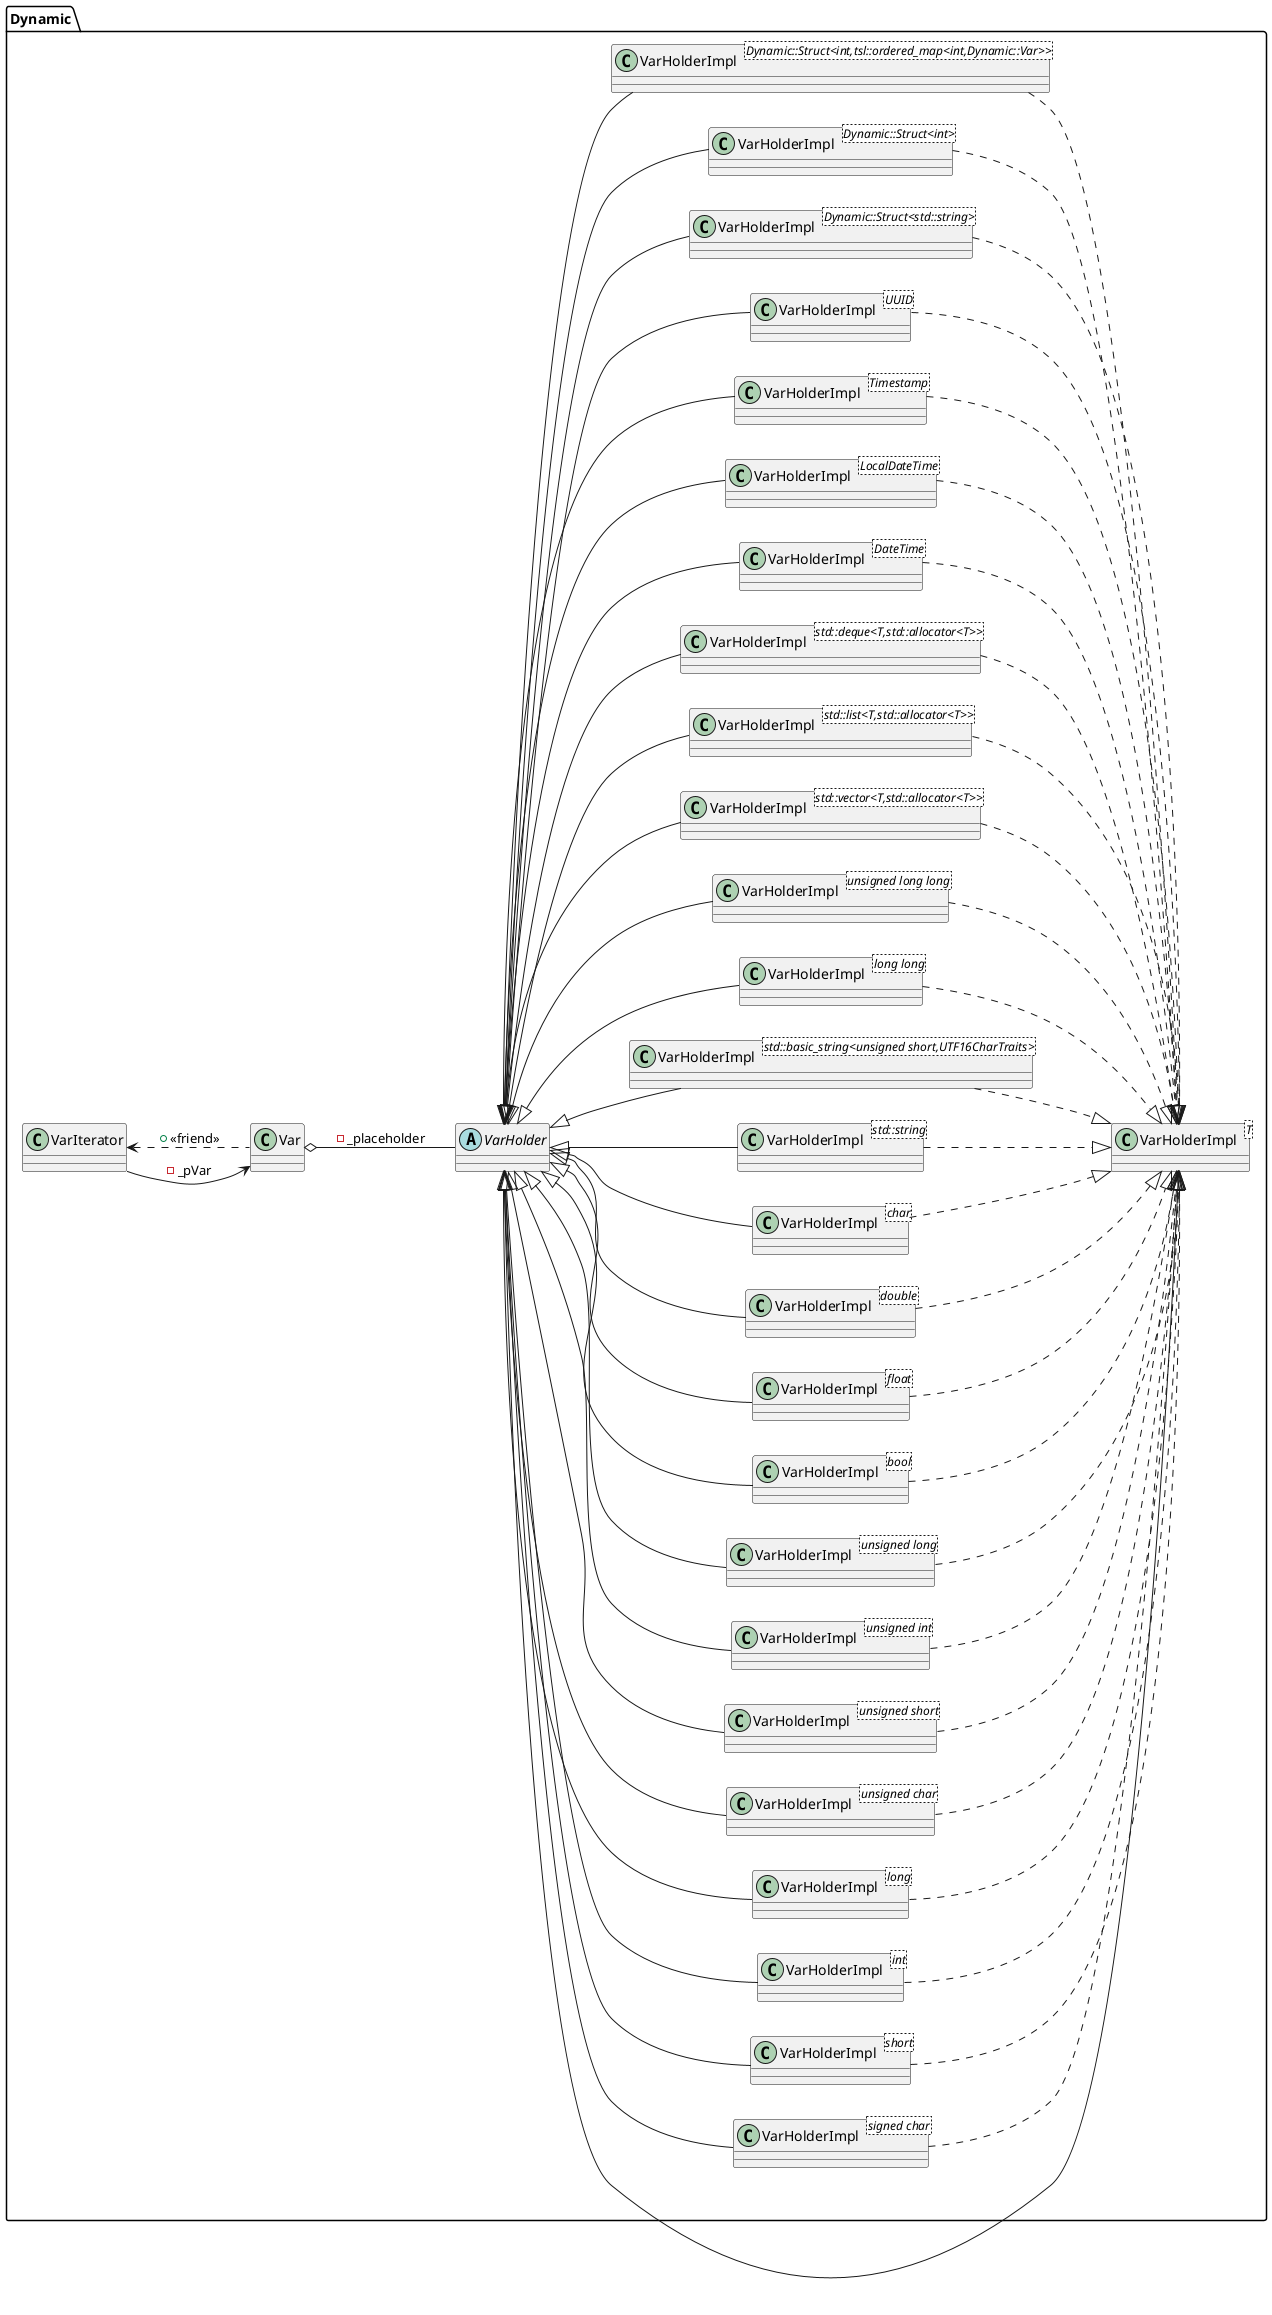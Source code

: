 @startuml
left to right direction
package [Dynamic] as C_0002281307121949168090 {
abstract "VarHolder" as C_0000820091630223006238
abstract C_0000820091630223006238 [[https://github.com/pocoproject/poco/blob/9fc117d585e552ae3327b56900df9cc40653d574/Foundation/include/Poco/Dynamic/VarHolder.h#L104{VarHolder}]] {
}
class "VarHolderImpl<T>" as C_0001112867090784569162
class C_0001112867090784569162 [[https://github.com/pocoproject/poco/blob/9fc117d585e552ae3327b56900df9cc40653d574/Foundation/include/Poco/Dynamic/VarHolder.h#L705{VarHolderImpl}]] {
}
class "VarHolderImpl<signed char>" as C_0002149165824584484566
class C_0002149165824584484566 [[https://github.com/pocoproject/poco/blob/9fc117d585e552ae3327b56900df9cc40653d574/Foundation/include/Poco/Dynamic/VarHolder.h#L759{VarHolderImpl}]] {
}
class "VarHolderImpl<short>" as C_0000198808093629002393
class C_0000198808093629002393 [[https://github.com/pocoproject/poco/blob/9fc117d585e552ae3327b56900df9cc40653d574/Foundation/include/Poco/Dynamic/VarHolder.h#L915{VarHolderImpl}]] {
}
class "VarHolderImpl<int>" as C_0000976768452323437983
class C_0000976768452323437983 [[https://github.com/pocoproject/poco/blob/9fc117d585e552ae3327b56900df9cc40653d574/Foundation/include/Poco/Dynamic/VarHolder.h#L1068{VarHolderImpl}]] {
}
class "VarHolderImpl<long>" as C_0001804431617899042426
class C_0001804431617899042426 [[https://github.com/pocoproject/poco/blob/9fc117d585e552ae3327b56900df9cc40653d574/Foundation/include/Poco/Dynamic/VarHolder.h#L1220{VarHolderImpl}]] {
}
class "VarHolderImpl<unsigned char>" as C_0001832009513687525374
class C_0001832009513687525374 [[https://github.com/pocoproject/poco/blob/9fc117d585e552ae3327b56900df9cc40653d574/Foundation/include/Poco/Dynamic/VarHolder.h#L1387{VarHolderImpl}]] {
}
class "VarHolderImpl<unsigned short>" as C_0000572186414558919480
class C_0000572186414558919480 [[https://github.com/pocoproject/poco/blob/9fc117d585e552ae3327b56900df9cc40653d574/Foundation/include/Poco/Dynamic/VarHolder.h#L1539{VarHolderImpl}]] {
}
class "VarHolderImpl<unsigned int>" as C_0000166253842255815357
class C_0000166253842255815357 [[https://github.com/pocoproject/poco/blob/9fc117d585e552ae3327b56900df9cc40653d574/Foundation/include/Poco/Dynamic/VarHolder.h#L1691{VarHolderImpl}]] {
}
class "VarHolderImpl<unsigned long>" as C_0001459401574844645109
class C_0001459401574844645109 [[https://github.com/pocoproject/poco/blob/9fc117d585e552ae3327b56900df9cc40653d574/Foundation/include/Poco/Dynamic/VarHolder.h#L1843{VarHolderImpl}]] {
}
class "VarHolderImpl<bool>" as C_0000599279109574326060
class C_0000599279109574326060 [[https://github.com/pocoproject/poco/blob/9fc117d585e552ae3327b56900df9cc40653d574/Foundation/include/Poco/Dynamic/VarHolder.h#L2016{VarHolderImpl}]] {
}
class "VarHolderImpl<float>" as C_0000384619052225252533
class C_0000384619052225252533 [[https://github.com/pocoproject/poco/blob/9fc117d585e552ae3327b56900df9cc40653d574/Foundation/include/Poco/Dynamic/VarHolder.h#L2166{VarHolderImpl}]] {
}
class "VarHolderImpl<double>" as C_0002242257052791493112
class C_0002242257052791493112 [[https://github.com/pocoproject/poco/blob/9fc117d585e552ae3327b56900df9cc40653d574/Foundation/include/Poco/Dynamic/VarHolder.h#L2319{VarHolderImpl}]] {
}
class "VarHolderImpl<char>" as C_0001942181379759217898
class C_0001942181379759217898 [[https://github.com/pocoproject/poco/blob/9fc117d585e552ae3327b56900df9cc40653d574/Foundation/include/Poco/Dynamic/VarHolder.h#L2478{VarHolderImpl}]] {
}
class "VarHolderImpl<std::string>" as C_0002291903337356664508
class C_0002291903337356664508 [[https://github.com/pocoproject/poco/blob/9fc117d585e552ae3327b56900df9cc40653d574/Foundation/include/Poco/Dynamic/VarHolder.h#L2628{VarHolderImpl}]] {
}
class "VarHolderImpl<std::basic_string<unsigned short,UTF16CharTraits>>" as C_0001280441251658550342
class C_0001280441251658550342 [[https://github.com/pocoproject/poco/blob/9fc117d585e552ae3327b56900df9cc40653d574/Foundation/include/Poco/Dynamic/VarHolder.h#L2825{VarHolderImpl}]] {
}
class "VarHolderImpl<long long>" as C_0001646173285346905617
class C_0001646173285346905617 [[https://github.com/pocoproject/poco/blob/9fc117d585e552ae3327b56900df9cc40653d574/Foundation/include/Poco/Dynamic/VarHolder.h#L3309{VarHolderImpl}]] {
}
class "VarHolderImpl<unsigned long long>" as C_0001583654034047392858
class C_0001583654034047392858 [[https://github.com/pocoproject/poco/blob/9fc117d585e552ae3327b56900df9cc40653d574/Foundation/include/Poco/Dynamic/VarHolder.h#L3457{VarHolderImpl}]] {
}
class "VarHolderImpl<std::vector<T,std::allocator<T>>>" as C_0001958977447667255166
class C_0001958977447667255166 [[https://github.com/pocoproject/poco/blob/9fc117d585e552ae3327b56900df9cc40653d574/Foundation/include/Poco/Dynamic/VarHolder.h#L3608{VarHolderImpl}]] {
}
class "VarHolderImpl<std::list<T,std::allocator<T>>>" as C_0000080571782585268469
class C_0000080571782585268469 [[https://github.com/pocoproject/poco/blob/9fc117d585e552ae3327b56900df9cc40653d574/Foundation/include/Poco/Dynamic/VarHolder.h#L3673{VarHolderImpl}]] {
}
class "VarHolderImpl<std::deque<T,std::allocator<T>>>" as C_0001054432913031815629
class C_0001054432913031815629 [[https://github.com/pocoproject/poco/blob/9fc117d585e552ae3327b56900df9cc40653d574/Foundation/include/Poco/Dynamic/VarHolder.h#L3748{VarHolderImpl}]] {
}
class "VarHolderImpl<DateTime>" as C_0000699000175415913074
class C_0000699000175415913074 [[https://github.com/pocoproject/poco/blob/9fc117d585e552ae3327b56900df9cc40653d574/Foundation/include/Poco/Dynamic/VarHolder.h#L3813{VarHolderImpl}]] {
}
class "VarHolderImpl<LocalDateTime>" as C_0001850771625416044357
class C_0001850771625416044357 [[https://github.com/pocoproject/poco/blob/9fc117d585e552ae3327b56900df9cc40653d574/Foundation/include/Poco/Dynamic/VarHolder.h#L3963{VarHolderImpl}]] {
}
class "VarHolderImpl<Timestamp>" as C_0001458511670125196521
class C_0001458511670125196521 [[https://github.com/pocoproject/poco/blob/9fc117d585e552ae3327b56900df9cc40653d574/Foundation/include/Poco/Dynamic/VarHolder.h#L4098{VarHolderImpl}]] {
}
class "VarHolderImpl<UUID>" as C_0001286239480653274581
class C_0001286239480653274581 [[https://github.com/pocoproject/poco/blob/9fc117d585e552ae3327b56900df9cc40653d574/Foundation/include/Poco/Dynamic/VarHolder.h#L4233{VarHolderImpl}]] {
}
class "VarIterator" as C_0002237184725500898553
class C_0002237184725500898553 [[https://github.com/pocoproject/poco/blob/9fc117d585e552ae3327b56900df9cc40653d574/Foundation/include/Poco/Dynamic/VarIterator.h#L33{VarIterator}]] {
}
class "Var" as C_0001827593751126946500
class C_0001827593751126946500 [[https://github.com/pocoproject/poco/blob/9fc117d585e552ae3327b56900df9cc40653d574/Foundation/include/Poco/Dynamic/Var.h#L41{Var}]] {
}
class "VarHolderImpl<Dynamic::Struct<std::string>>" as C_0000069885356623718991
class C_0000069885356623718991 [[https://github.com/pocoproject/poco/blob/9fc117d585e552ae3327b56900df9cc40653d574/Foundation/include/Poco/Dynamic/Struct.h#L252{VarHolderImpl}]] {
}
class "VarHolderImpl<Dynamic::Struct<int>>" as C_0002033788483863182904
class C_0002033788483863182904 [[https://github.com/pocoproject/poco/blob/9fc117d585e552ae3327b56900df9cc40653d574/Foundation/include/Poco/Dynamic/Struct.h#L438{VarHolderImpl}]] {
}
class "VarHolderImpl<Dynamic::Struct<int,tsl::ordered_map<int,Dynamic::Var>>>" as C_0002153171854526901050
class C_0002153171854526901050 [[https://github.com/pocoproject/poco/blob/9fc117d585e552ae3327b56900df9cc40653d574/Foundation/include/Poco/Dynamic/Struct.h#L810{VarHolderImpl}]] {
}
}
C_0000820091630223006238 <|-- C_0001112867090784569162
C_0002149165824584484566 ..|> C_0001112867090784569162
C_0000820091630223006238 <|-- C_0002149165824584484566
C_0000198808093629002393 ..|> C_0001112867090784569162
C_0000820091630223006238 <|-- C_0000198808093629002393
C_0000976768452323437983 ..|> C_0001112867090784569162
C_0000820091630223006238 <|-- C_0000976768452323437983
C_0001804431617899042426 ..|> C_0001112867090784569162
C_0000820091630223006238 <|-- C_0001804431617899042426
C_0001832009513687525374 ..|> C_0001112867090784569162
C_0000820091630223006238 <|-- C_0001832009513687525374
C_0000572186414558919480 ..|> C_0001112867090784569162
C_0000820091630223006238 <|-- C_0000572186414558919480
C_0000166253842255815357 ..|> C_0001112867090784569162
C_0000820091630223006238 <|-- C_0000166253842255815357
C_0001459401574844645109 ..|> C_0001112867090784569162
C_0000820091630223006238 <|-- C_0001459401574844645109
C_0000599279109574326060 ..|> C_0001112867090784569162
C_0000820091630223006238 <|-- C_0000599279109574326060
C_0000384619052225252533 ..|> C_0001112867090784569162
C_0000820091630223006238 <|-- C_0000384619052225252533
C_0002242257052791493112 ..|> C_0001112867090784569162
C_0000820091630223006238 <|-- C_0002242257052791493112
C_0001942181379759217898 ..|> C_0001112867090784569162
C_0000820091630223006238 <|-- C_0001942181379759217898
C_0002291903337356664508 ..|> C_0001112867090784569162
C_0000820091630223006238 <|-- C_0002291903337356664508
C_0001280441251658550342 ..|> C_0001112867090784569162
C_0000820091630223006238 <|-- C_0001280441251658550342
C_0001646173285346905617 ..|> C_0001112867090784569162
C_0000820091630223006238 <|-- C_0001646173285346905617
C_0001583654034047392858 ..|> C_0001112867090784569162
C_0000820091630223006238 <|-- C_0001583654034047392858
C_0001958977447667255166 ..|> C_0001112867090784569162
C_0000820091630223006238 <|-- C_0001958977447667255166
C_0000080571782585268469 ..|> C_0001112867090784569162
C_0000820091630223006238 <|-- C_0000080571782585268469
C_0001054432913031815629 ..|> C_0001112867090784569162
C_0000820091630223006238 <|-- C_0001054432913031815629
C_0000699000175415913074 ..|> C_0001112867090784569162
C_0000820091630223006238 <|-- C_0000699000175415913074
C_0001850771625416044357 ..|> C_0001112867090784569162
C_0000820091630223006238 <|-- C_0001850771625416044357
C_0001458511670125196521 ..|> C_0001112867090784569162
C_0000820091630223006238 <|-- C_0001458511670125196521
C_0001286239480653274581 ..|> C_0001112867090784569162
C_0000820091630223006238 <|-- C_0001286239480653274581
C_0002237184725500898553 --> C_0001827593751126946500 : -_pVar
C_0002237184725500898553 <.. C_0001827593751126946500 : +<<friend>>
C_0001827593751126946500 o-- C_0000820091630223006238 : -_placeholder
C_0000069885356623718991 ..|> C_0001112867090784569162
C_0000820091630223006238 <|-- C_0000069885356623718991
C_0002033788483863182904 ..|> C_0001112867090784569162
C_0000820091630223006238 <|-- C_0002033788483863182904
C_0002153171854526901050 ..|> C_0001112867090784569162
C_0000820091630223006238 <|-- C_0002153171854526901050

'Generated with clang-uml, version 0.3.4-2-gc91fe43
'LLVM version Ubuntu clang version 15.0.6
@enduml
